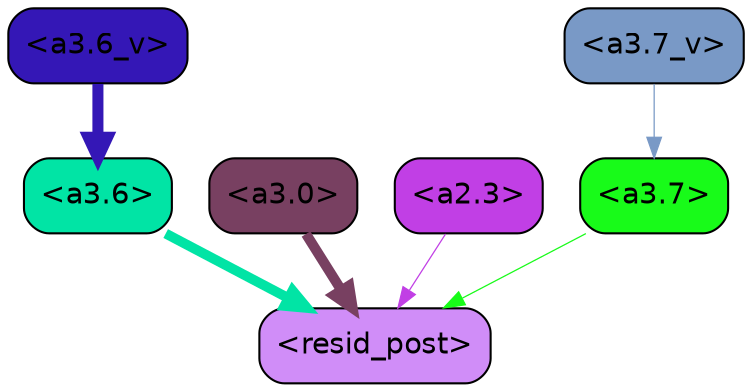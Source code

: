 strict digraph "" {
	graph [bgcolor=transparent,
		layout=dot,
		overlap=false,
		splines=true
	];
	"<a3.7>"	[color=black,
		fillcolor="#18fb19",
		fontname=Helvetica,
		shape=box,
		style="filled, rounded"];
	"<resid_post>"	[color=black,
		fillcolor="#d08df8",
		fontname=Helvetica,
		shape=box,
		style="filled, rounded"];
	"<a3.7>" -> "<resid_post>"	[color="#18fb19",
		penwidth=0.6];
	"<a3.6>"	[color=black,
		fillcolor="#01e4a5",
		fontname=Helvetica,
		shape=box,
		style="filled, rounded"];
	"<a3.6>" -> "<resid_post>"	[color="#01e4a5",
		penwidth=4.746312499046326];
	"<a3.0>"	[color=black,
		fillcolor="#784061",
		fontname=Helvetica,
		shape=box,
		style="filled, rounded"];
	"<a3.0>" -> "<resid_post>"	[color="#784061",
		penwidth=4.896343111991882];
	"<a2.3>"	[color=black,
		fillcolor="#c13fe5",
		fontname=Helvetica,
		shape=box,
		style="filled, rounded"];
	"<a2.3>" -> "<resid_post>"	[color="#c13fe5",
		penwidth=0.6];
	"<a3.7_v>"	[color=black,
		fillcolor="#7999c6",
		fontname=Helvetica,
		shape=box,
		style="filled, rounded"];
	"<a3.7_v>" -> "<a3.7>"	[color="#7999c6",
		penwidth=0.6];
	"<a3.6_v>"	[color=black,
		fillcolor="#3417b6",
		fontname=Helvetica,
		shape=box,
		style="filled, rounded"];
	"<a3.6_v>" -> "<a3.6>"	[color="#3417b6",
		penwidth=5.297133803367615];
}
